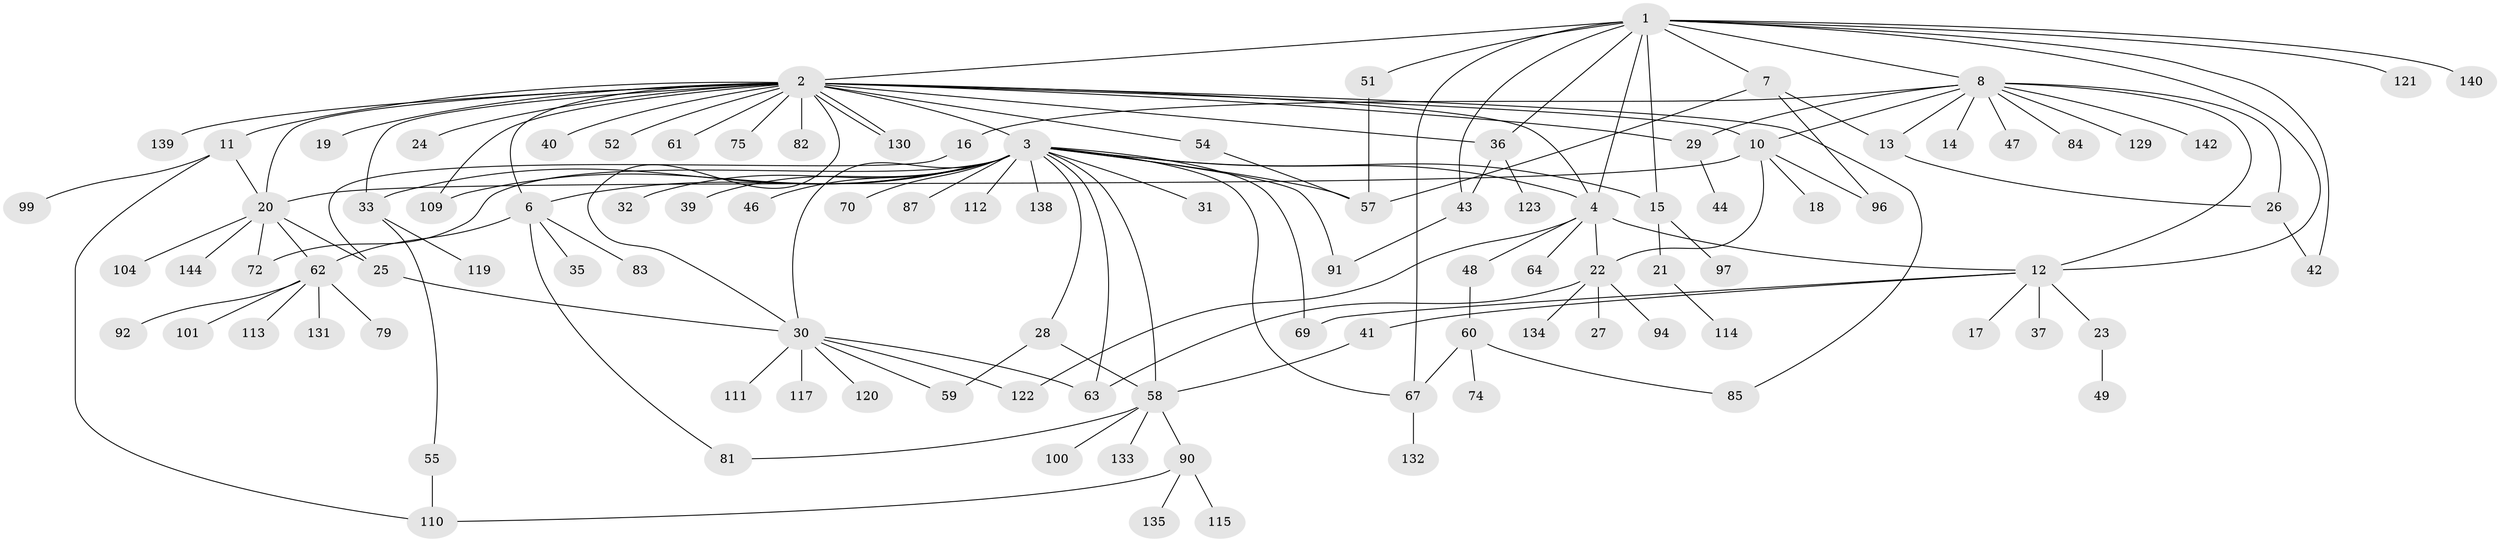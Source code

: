 // Generated by graph-tools (version 1.1) at 2025/51/02/27/25 19:51:55]
// undirected, 104 vertices, 145 edges
graph export_dot {
graph [start="1"]
  node [color=gray90,style=filled];
  1 [super="+5"];
  2 [super="+118"];
  3 [super="+9"];
  4 [super="+80"];
  6 [super="+102"];
  7 [super="+98"];
  8 [super="+50"];
  10 [super="+128"];
  11 [super="+65"];
  12 [super="+34"];
  13;
  14;
  15;
  16;
  17;
  18;
  19;
  20 [super="+71"];
  21 [super="+73"];
  22 [super="+68"];
  23 [super="+88"];
  24;
  25 [super="+107"];
  26 [super="+38"];
  27;
  28 [super="+45"];
  29 [super="+53"];
  30 [super="+124"];
  31 [super="+56"];
  32;
  33 [super="+125"];
  35;
  36 [super="+106"];
  37;
  39;
  40;
  41 [super="+95"];
  42 [super="+77"];
  43 [super="+86"];
  44;
  46;
  47 [super="+143"];
  48;
  49;
  51 [super="+66"];
  52;
  54;
  55;
  57;
  58 [super="+141"];
  59;
  60 [super="+116"];
  61;
  62 [super="+78"];
  63 [super="+103"];
  64;
  67;
  69 [super="+76"];
  70;
  72;
  74;
  75 [super="+127"];
  79;
  81 [super="+136"];
  82;
  83;
  84;
  85 [super="+89"];
  87;
  90 [super="+105"];
  91 [super="+93"];
  92;
  94;
  96 [super="+108"];
  97;
  99;
  100 [super="+126"];
  101;
  104;
  109;
  110;
  111;
  112;
  113;
  114;
  115;
  117;
  119;
  120;
  121;
  122;
  123 [super="+137"];
  129;
  130;
  131;
  132;
  133;
  134;
  135;
  138;
  139;
  140;
  142;
  144;
  1 -- 2;
  1 -- 4;
  1 -- 7;
  1 -- 8;
  1 -- 12;
  1 -- 15;
  1 -- 36;
  1 -- 42;
  1 -- 43;
  1 -- 51;
  1 -- 67;
  1 -- 121;
  1 -- 140;
  2 -- 3 [weight=2];
  2 -- 4;
  2 -- 6;
  2 -- 11;
  2 -- 19;
  2 -- 20;
  2 -- 24;
  2 -- 29;
  2 -- 30;
  2 -- 33;
  2 -- 36;
  2 -- 40;
  2 -- 52;
  2 -- 54;
  2 -- 61;
  2 -- 75;
  2 -- 82;
  2 -- 85;
  2 -- 109;
  2 -- 130;
  2 -- 130;
  2 -- 139;
  2 -- 10;
  3 -- 6;
  3 -- 15;
  3 -- 28;
  3 -- 31;
  3 -- 32;
  3 -- 33;
  3 -- 46;
  3 -- 57;
  3 -- 58;
  3 -- 67;
  3 -- 69;
  3 -- 91;
  3 -- 109;
  3 -- 112;
  3 -- 138;
  3 -- 4;
  3 -- 70;
  3 -- 39;
  3 -- 72;
  3 -- 87;
  3 -- 30;
  3 -- 63;
  4 -- 12;
  4 -- 22;
  4 -- 48;
  4 -- 64;
  4 -- 122;
  6 -- 35;
  6 -- 81;
  6 -- 83;
  6 -- 62;
  7 -- 13;
  7 -- 57;
  7 -- 96;
  8 -- 10;
  8 -- 12;
  8 -- 13;
  8 -- 14;
  8 -- 16;
  8 -- 26;
  8 -- 29;
  8 -- 47;
  8 -- 129;
  8 -- 142;
  8 -- 84;
  10 -- 18;
  10 -- 20;
  10 -- 22;
  10 -- 96;
  11 -- 20;
  11 -- 99;
  11 -- 110;
  12 -- 17;
  12 -- 23 [weight=2];
  12 -- 37;
  12 -- 41;
  12 -- 69;
  13 -- 26;
  15 -- 21;
  15 -- 97;
  16 -- 25;
  20 -- 25;
  20 -- 62;
  20 -- 72;
  20 -- 104;
  20 -- 144;
  21 -- 114;
  22 -- 27;
  22 -- 63;
  22 -- 94;
  22 -- 134;
  23 -- 49;
  25 -- 30;
  26 -- 42;
  28 -- 58;
  28 -- 59;
  29 -- 44;
  30 -- 59;
  30 -- 111;
  30 -- 117;
  30 -- 120;
  30 -- 122;
  30 -- 63;
  33 -- 55;
  33 -- 119;
  36 -- 123;
  36 -- 43;
  41 -- 58;
  43 -- 91;
  48 -- 60;
  51 -- 57;
  54 -- 57;
  55 -- 110;
  58 -- 81;
  58 -- 90;
  58 -- 100;
  58 -- 133;
  60 -- 67;
  60 -- 74;
  60 -- 85;
  62 -- 79;
  62 -- 113;
  62 -- 131;
  62 -- 101;
  62 -- 92;
  67 -- 132;
  90 -- 110;
  90 -- 115;
  90 -- 135;
}
